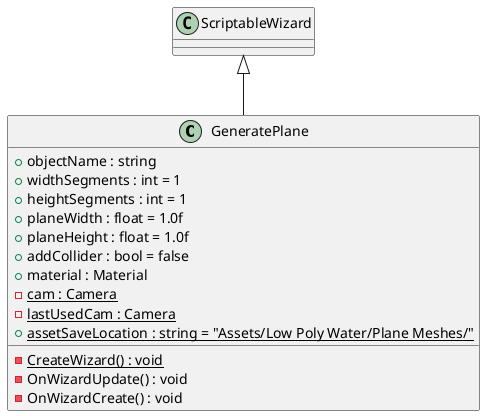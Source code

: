 @startuml
class GeneratePlane {
    + objectName : string
    + widthSegments : int = 1
    + heightSegments : int = 1
    + planeWidth : float = 1.0f
    + planeHeight : float = 1.0f
    + addCollider : bool = false
    + material : Material
    {static} - cam : Camera
    {static} - lastUsedCam : Camera
    + {static} assetSaveLocation : string = "Assets/Low Poly Water/Plane Meshes/"
    {static} - CreateWizard() : void
    - OnWizardUpdate() : void
    - OnWizardCreate() : void
}
ScriptableWizard <|-- GeneratePlane
@enduml
